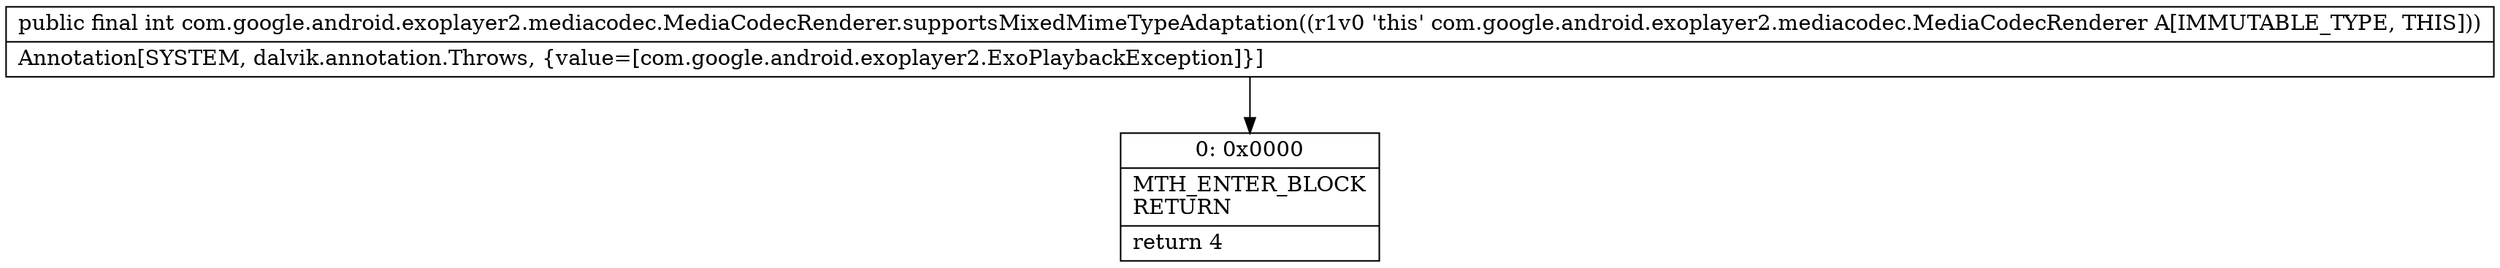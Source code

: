digraph "CFG forcom.google.android.exoplayer2.mediacodec.MediaCodecRenderer.supportsMixedMimeTypeAdaptation()I" {
Node_0 [shape=record,label="{0\:\ 0x0000|MTH_ENTER_BLOCK\lRETURN\l|return 4\l}"];
MethodNode[shape=record,label="{public final int com.google.android.exoplayer2.mediacodec.MediaCodecRenderer.supportsMixedMimeTypeAdaptation((r1v0 'this' com.google.android.exoplayer2.mediacodec.MediaCodecRenderer A[IMMUTABLE_TYPE, THIS]))  | Annotation[SYSTEM, dalvik.annotation.Throws, \{value=[com.google.android.exoplayer2.ExoPlaybackException]\}]\l}"];
MethodNode -> Node_0;
}

